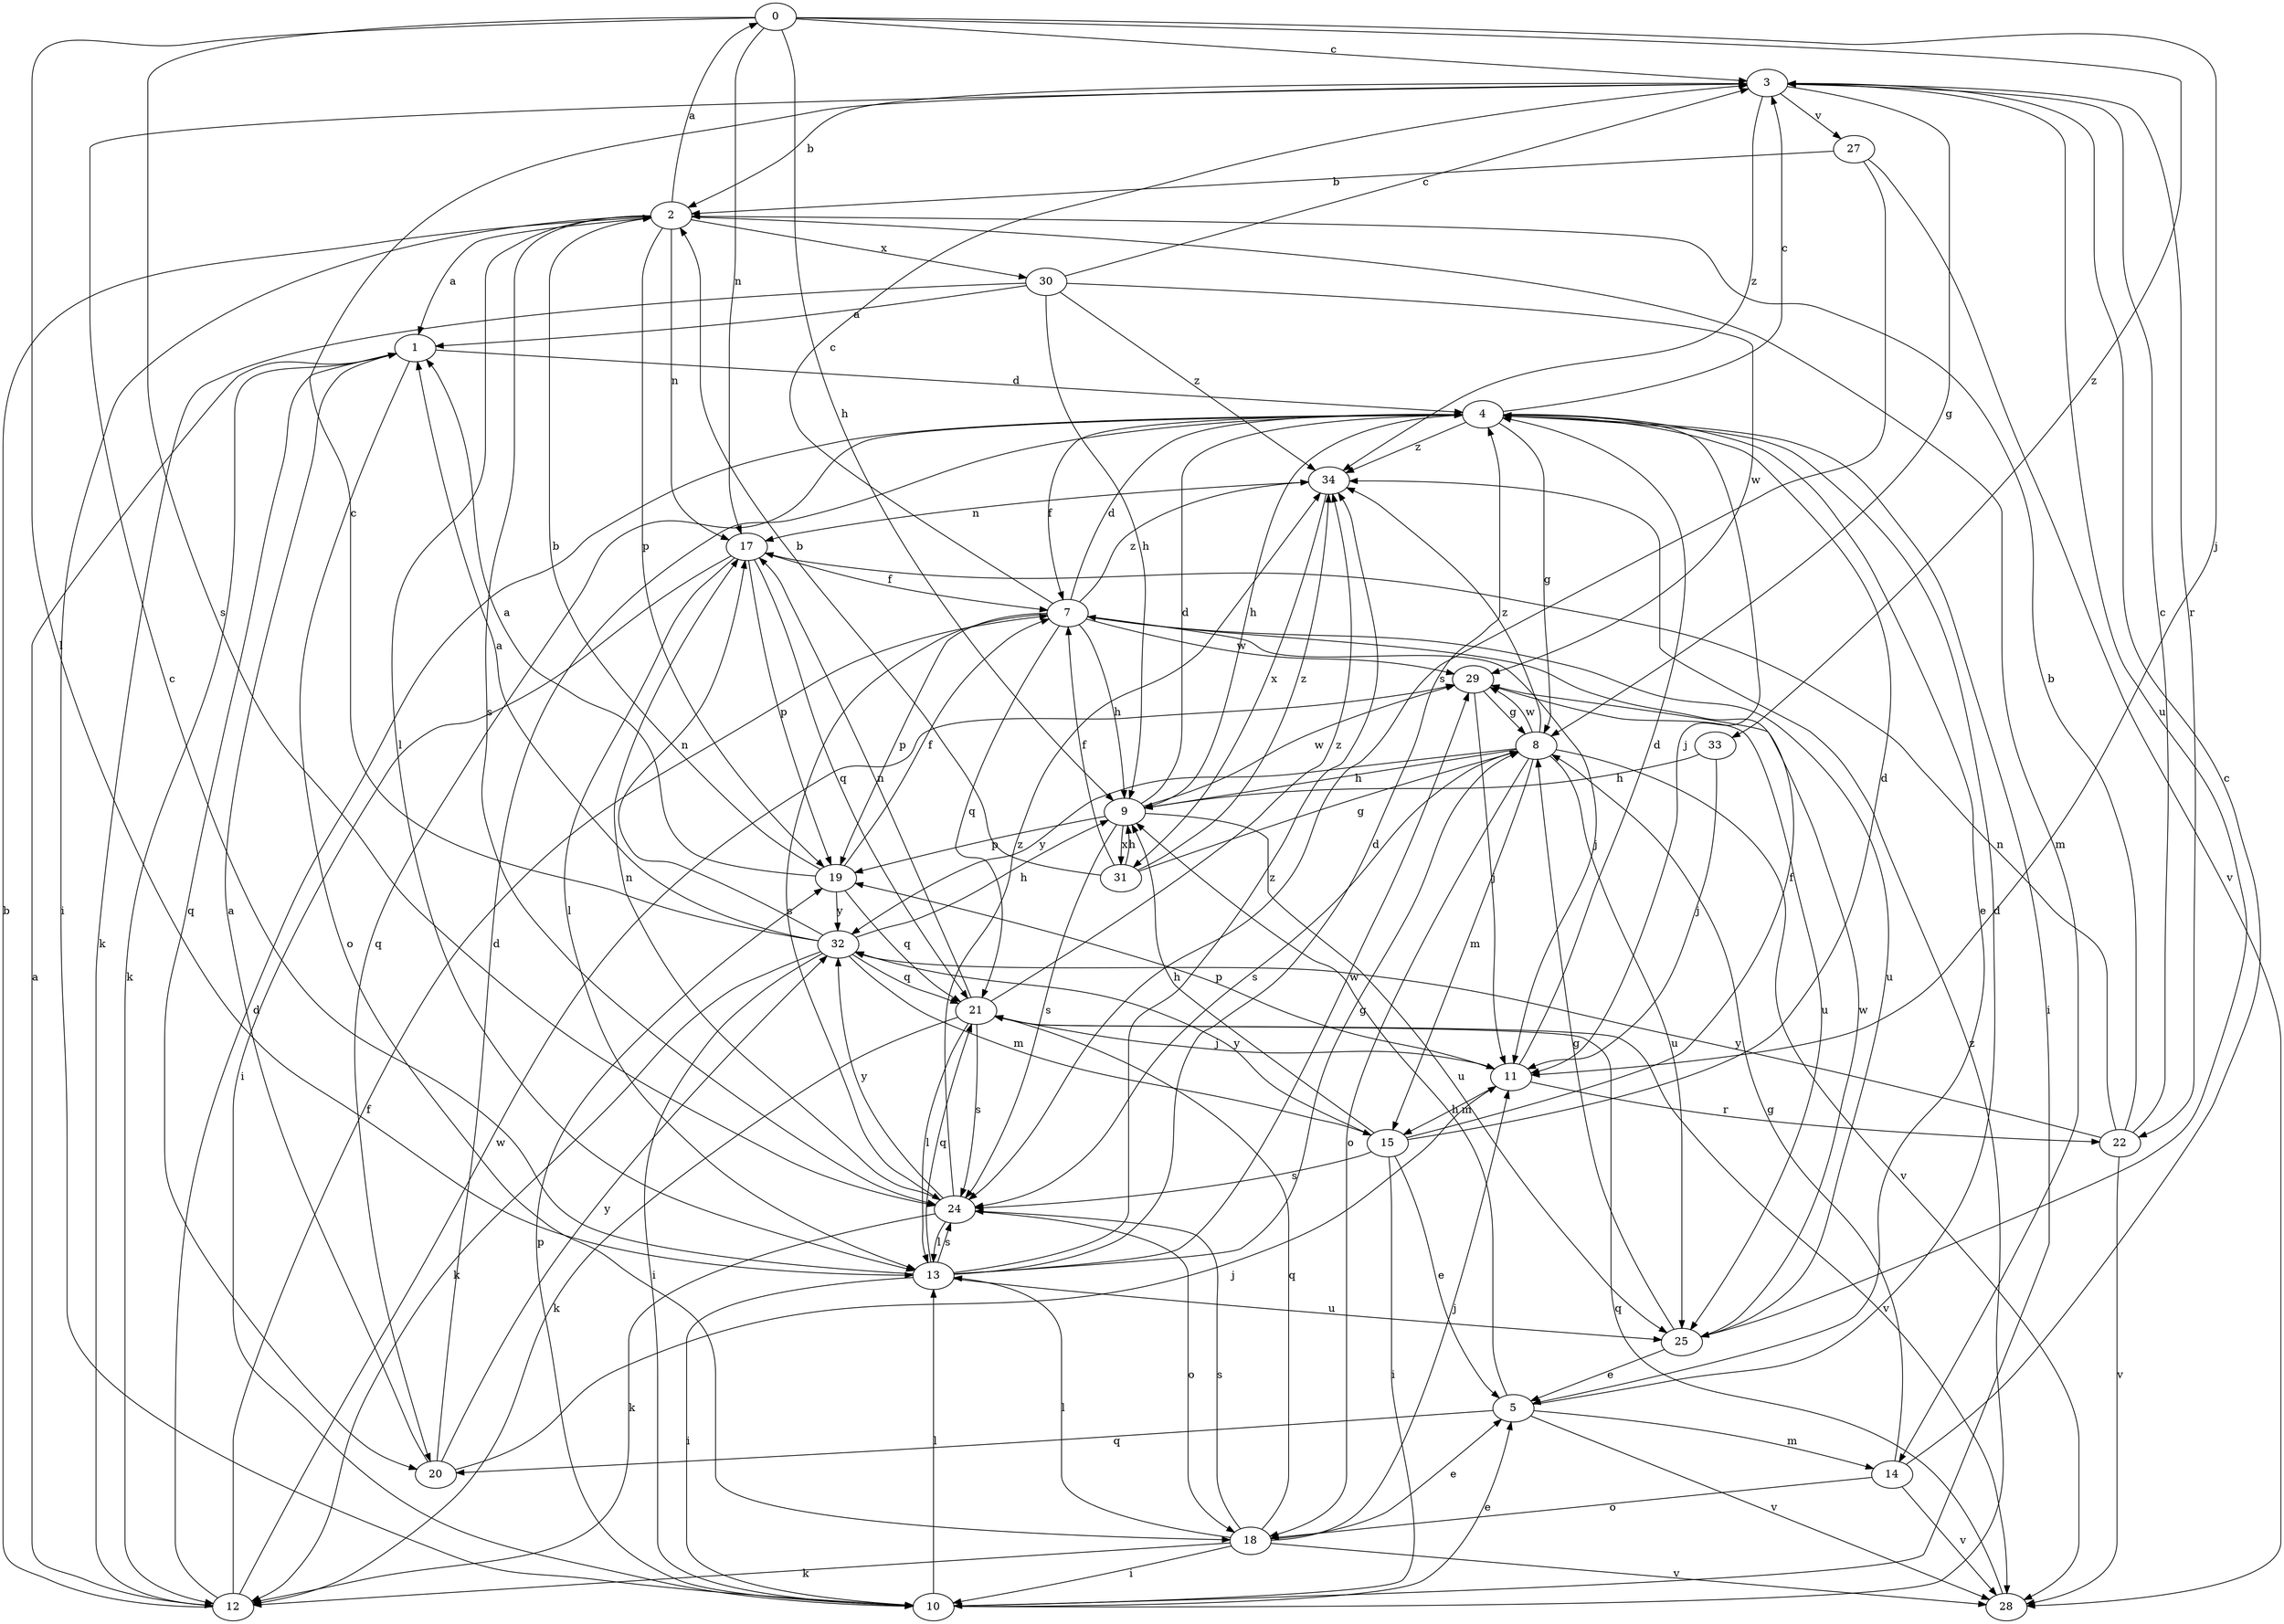 strict digraph  {
0;
1;
2;
3;
4;
5;
7;
8;
9;
10;
11;
12;
13;
14;
15;
17;
18;
19;
20;
21;
22;
24;
25;
27;
28;
29;
30;
31;
32;
33;
34;
0 -> 3  [label=c];
0 -> 9  [label=h];
0 -> 11  [label=j];
0 -> 13  [label=l];
0 -> 17  [label=n];
0 -> 24  [label=s];
0 -> 33  [label=z];
1 -> 4  [label=d];
1 -> 12  [label=k];
1 -> 18  [label=o];
1 -> 20  [label=q];
2 -> 0  [label=a];
2 -> 1  [label=a];
2 -> 10  [label=i];
2 -> 13  [label=l];
2 -> 14  [label=m];
2 -> 17  [label=n];
2 -> 19  [label=p];
2 -> 24  [label=s];
2 -> 30  [label=x];
3 -> 2  [label=b];
3 -> 8  [label=g];
3 -> 22  [label=r];
3 -> 25  [label=u];
3 -> 27  [label=v];
3 -> 34  [label=z];
4 -> 3  [label=c];
4 -> 5  [label=e];
4 -> 7  [label=f];
4 -> 8  [label=g];
4 -> 9  [label=h];
4 -> 10  [label=i];
4 -> 11  [label=j];
4 -> 20  [label=q];
4 -> 34  [label=z];
5 -> 4  [label=d];
5 -> 9  [label=h];
5 -> 14  [label=m];
5 -> 20  [label=q];
5 -> 28  [label=v];
7 -> 3  [label=c];
7 -> 4  [label=d];
7 -> 9  [label=h];
7 -> 11  [label=j];
7 -> 19  [label=p];
7 -> 21  [label=q];
7 -> 24  [label=s];
7 -> 25  [label=u];
7 -> 29  [label=w];
7 -> 34  [label=z];
8 -> 9  [label=h];
8 -> 15  [label=m];
8 -> 18  [label=o];
8 -> 24  [label=s];
8 -> 25  [label=u];
8 -> 28  [label=v];
8 -> 29  [label=w];
8 -> 32  [label=y];
8 -> 34  [label=z];
9 -> 4  [label=d];
9 -> 19  [label=p];
9 -> 24  [label=s];
9 -> 25  [label=u];
9 -> 29  [label=w];
9 -> 31  [label=x];
10 -> 5  [label=e];
10 -> 13  [label=l];
10 -> 19  [label=p];
10 -> 34  [label=z];
11 -> 4  [label=d];
11 -> 15  [label=m];
11 -> 19  [label=p];
11 -> 22  [label=r];
12 -> 1  [label=a];
12 -> 2  [label=b];
12 -> 4  [label=d];
12 -> 7  [label=f];
12 -> 29  [label=w];
13 -> 3  [label=c];
13 -> 4  [label=d];
13 -> 8  [label=g];
13 -> 10  [label=i];
13 -> 21  [label=q];
13 -> 24  [label=s];
13 -> 25  [label=u];
13 -> 29  [label=w];
13 -> 34  [label=z];
14 -> 3  [label=c];
14 -> 8  [label=g];
14 -> 18  [label=o];
14 -> 28  [label=v];
15 -> 4  [label=d];
15 -> 5  [label=e];
15 -> 7  [label=f];
15 -> 9  [label=h];
15 -> 10  [label=i];
15 -> 24  [label=s];
15 -> 32  [label=y];
17 -> 7  [label=f];
17 -> 10  [label=i];
17 -> 13  [label=l];
17 -> 19  [label=p];
17 -> 21  [label=q];
18 -> 5  [label=e];
18 -> 10  [label=i];
18 -> 11  [label=j];
18 -> 12  [label=k];
18 -> 13  [label=l];
18 -> 21  [label=q];
18 -> 24  [label=s];
18 -> 28  [label=v];
19 -> 1  [label=a];
19 -> 2  [label=b];
19 -> 7  [label=f];
19 -> 21  [label=q];
19 -> 32  [label=y];
20 -> 1  [label=a];
20 -> 4  [label=d];
20 -> 11  [label=j];
20 -> 32  [label=y];
21 -> 11  [label=j];
21 -> 12  [label=k];
21 -> 13  [label=l];
21 -> 17  [label=n];
21 -> 24  [label=s];
21 -> 28  [label=v];
21 -> 34  [label=z];
22 -> 2  [label=b];
22 -> 3  [label=c];
22 -> 17  [label=n];
22 -> 28  [label=v];
22 -> 32  [label=y];
24 -> 12  [label=k];
24 -> 13  [label=l];
24 -> 17  [label=n];
24 -> 18  [label=o];
24 -> 32  [label=y];
24 -> 34  [label=z];
25 -> 5  [label=e];
25 -> 8  [label=g];
25 -> 29  [label=w];
27 -> 2  [label=b];
27 -> 24  [label=s];
27 -> 28  [label=v];
28 -> 21  [label=q];
29 -> 8  [label=g];
29 -> 11  [label=j];
29 -> 25  [label=u];
30 -> 1  [label=a];
30 -> 3  [label=c];
30 -> 9  [label=h];
30 -> 12  [label=k];
30 -> 29  [label=w];
30 -> 34  [label=z];
31 -> 2  [label=b];
31 -> 7  [label=f];
31 -> 8  [label=g];
31 -> 9  [label=h];
31 -> 34  [label=z];
32 -> 1  [label=a];
32 -> 3  [label=c];
32 -> 9  [label=h];
32 -> 10  [label=i];
32 -> 12  [label=k];
32 -> 15  [label=m];
32 -> 17  [label=n];
32 -> 21  [label=q];
33 -> 9  [label=h];
33 -> 11  [label=j];
34 -> 17  [label=n];
34 -> 31  [label=x];
}
